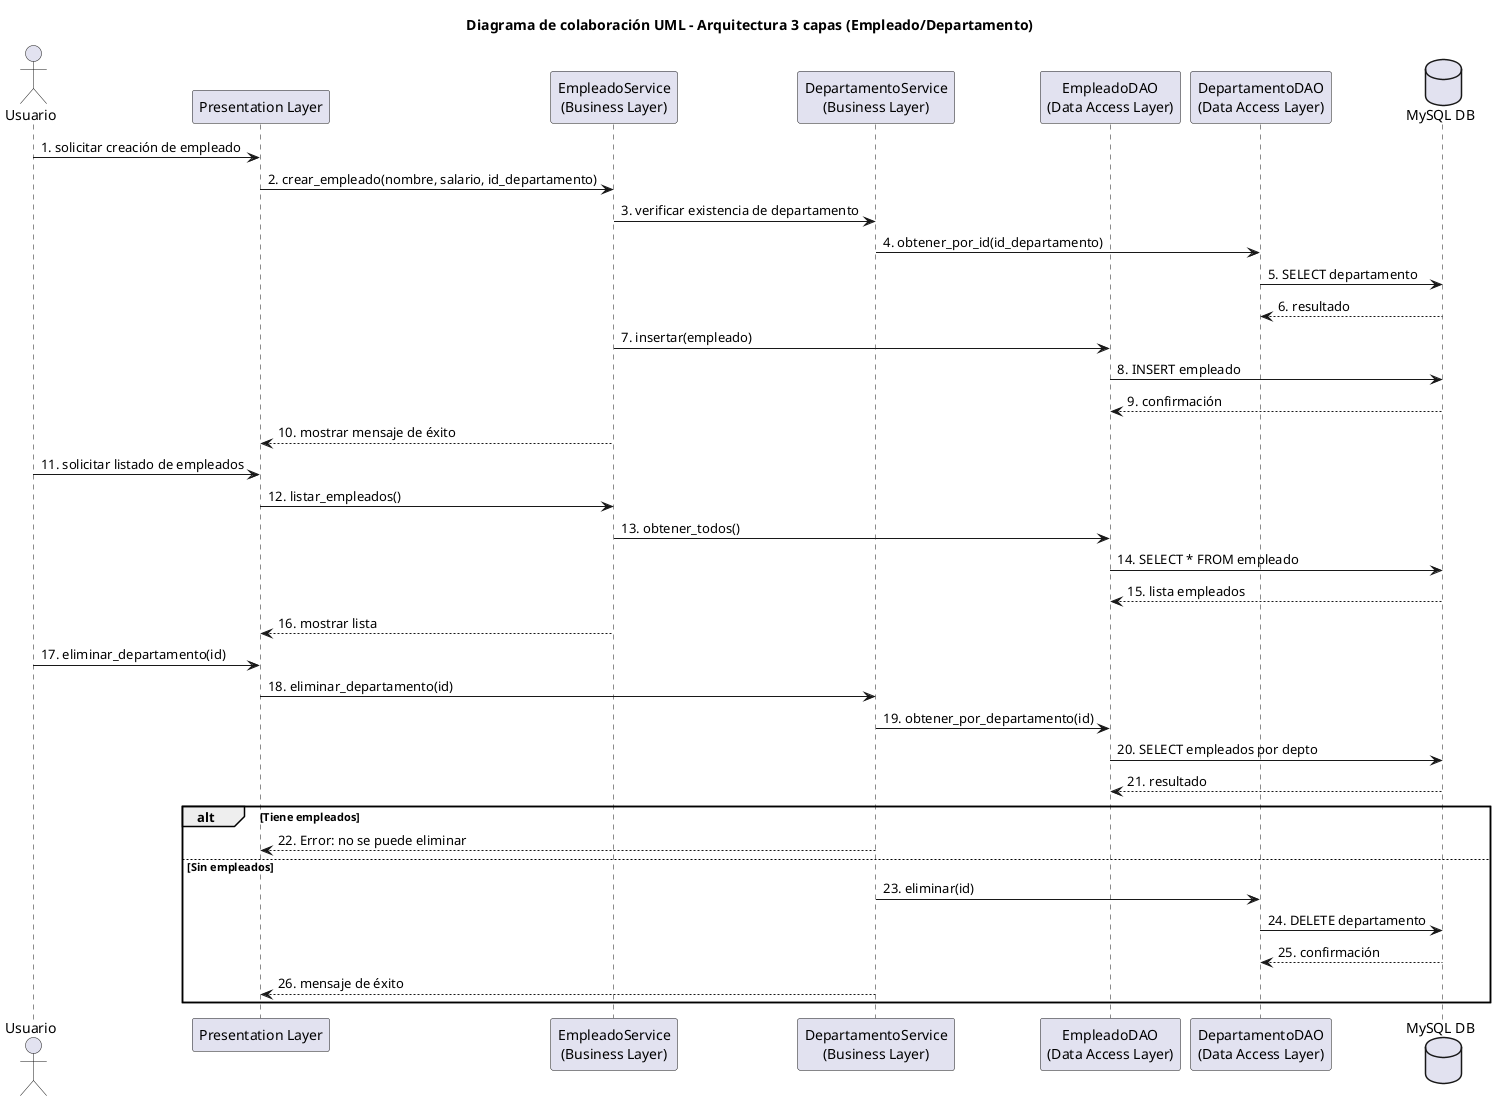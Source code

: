 @startuml
title Diagrama de colaboración UML - Arquitectura 3 capas (Empleado/Departamento)

' ==== Definición de actores y participantes ====
actor "Usuario" as U
participant "Presentation Layer" as PL
participant "EmpleadoService\n(Business Layer)" as BL_E
participant "DepartamentoService\n(Business Layer)" as BL_D
participant "EmpleadoDAO\n(Data Access Layer)" as DAL_E
participant "DepartamentoDAO\n(Data Access Layer)" as DAL_D
database "MySQL DB" as DB



' ==== Escenario 1: Crear empleado ====
U -> PL : 1. solicitar creación de empleado
PL -> BL_E : 2. crear_empleado(nombre, salario, id_departamento)
BL_E -> BL_D : 3. verificar existencia de departamento
BL_D -> DAL_D : 4. obtener_por_id(id_departamento)
DAL_D -> DB : 5. SELECT departamento
DB --> DAL_D : 6. resultado
BL_E -> DAL_E : 7. insertar(empleado)
DAL_E -> DB : 8. INSERT empleado
DB --> DAL_E : 9. confirmación
PL <-- BL_E : 10. mostrar mensaje de éxito

' ==== Escenario 2: Listar empleados ====
U -> PL : 11. solicitar listado de empleados
PL -> BL_E : 12. listar_empleados()
BL_E -> DAL_E : 13. obtener_todos()
DAL_E -> DB : 14. SELECT * FROM empleado
DB --> DAL_E : 15. lista empleados
PL <-- BL_E : 16. mostrar lista

' ==== Escenario 3: Eliminar departamento ====
U -> PL : 17. eliminar_departamento(id)
PL -> BL_D : 18. eliminar_departamento(id)
BL_D -> DAL_E : 19. obtener_por_departamento(id)
DAL_E -> DB : 20. SELECT empleados por depto
DB --> DAL_E : 21. resultado
alt Tiene empleados
  PL <-- BL_D : 22. Error: no se puede eliminar
else Sin empleados
  BL_D -> DAL_D : 23. eliminar(id)
  DAL_D -> DB : 24. DELETE departamento
  DB --> DAL_D : 25. confirmación
  PL <-- BL_D : 26. mensaje de éxito
end

@enduml
